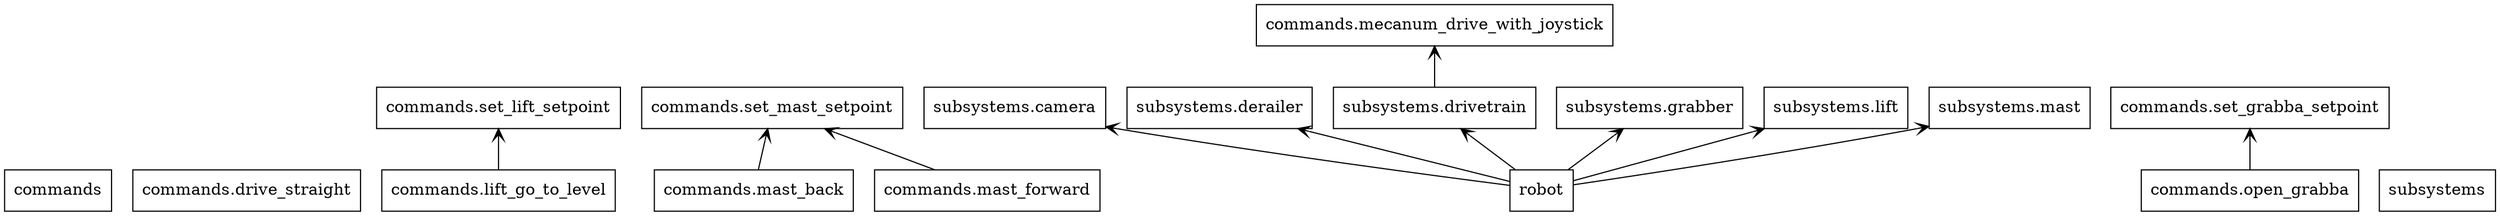 digraph "packages_No_Name" {
charset="utf-8"
rankdir=BT
"0" [label="commands", shape="box"];
"1" [label="commands.drive_straight", shape="box"];
"2" [label="commands.lift_go_to_level", shape="box"];
"3" [label="commands.mast_back", shape="box"];
"4" [label="commands.mast_forward", shape="box"];
"5" [label="commands.mecanum_drive_with_joystick", shape="box"];
"6" [label="commands.open_grabba", shape="box"];
"7" [label="commands.set_grabba_setpoint", shape="box"];
"8" [label="commands.set_lift_setpoint", shape="box"];
"9" [label="commands.set_mast_setpoint", shape="box"];
"10" [label="robot", shape="box"];
"11" [label="subsystems", shape="box"];
"12" [label="subsystems.camera", shape="box"];
"13" [label="subsystems.derailer", shape="box"];
"14" [label="subsystems.drivetrain", shape="box"];
"15" [label="subsystems.grabber", shape="box"];
"16" [label="subsystems.lift", shape="box"];
"17" [label="subsystems.mast", shape="box"];
"2" -> "8" [arrowhead="open", arrowtail="none"];
"3" -> "9" [arrowhead="open", arrowtail="none"];
"4" -> "9" [arrowhead="open", arrowtail="none"];
"6" -> "7" [arrowhead="open", arrowtail="none"];
"10" -> "12" [arrowhead="open", arrowtail="none"];
"10" -> "13" [arrowhead="open", arrowtail="none"];
"10" -> "14" [arrowhead="open", arrowtail="none"];
"10" -> "15" [arrowhead="open", arrowtail="none"];
"10" -> "16" [arrowhead="open", arrowtail="none"];
"10" -> "17" [arrowhead="open", arrowtail="none"];
"14" -> "5" [arrowhead="open", arrowtail="none"];
}
